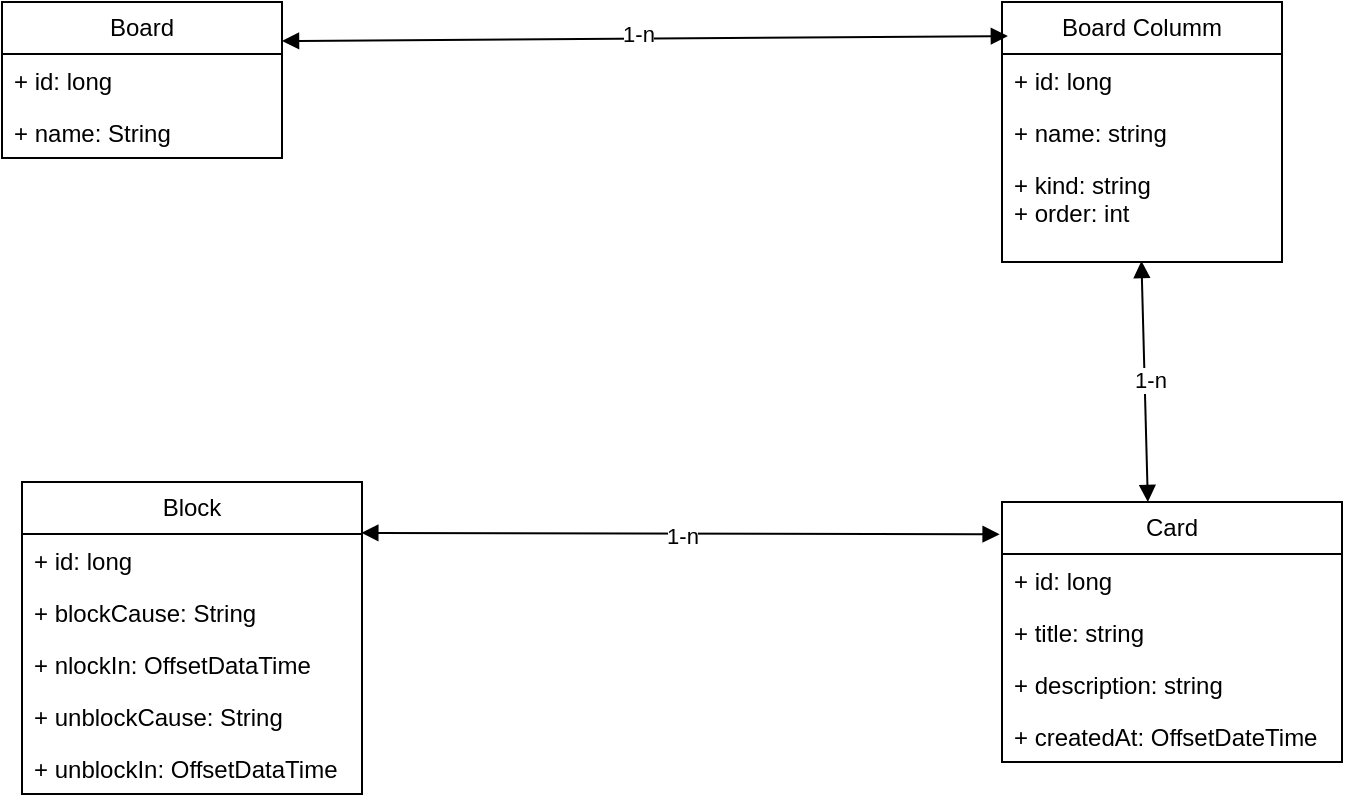<mxfile version="26.0.16">
  <diagram name="Página-1" id="s7rQl8oE9P6R1_BivPTQ">
    <mxGraphModel dx="727" dy="398" grid="1" gridSize="10" guides="1" tooltips="1" connect="1" arrows="1" fold="1" page="1" pageScale="1" pageWidth="827" pageHeight="1169" math="0" shadow="0">
      <root>
        <mxCell id="0" />
        <mxCell id="1" parent="0" />
        <mxCell id="qcRokwsfe5YQNDGd6Q0b-8" value="Board" style="swimlane;fontStyle=0;childLayout=stackLayout;horizontal=1;startSize=26;fillColor=none;horizontalStack=0;resizeParent=1;resizeParentMax=0;resizeLast=0;collapsible=1;marginBottom=0;whiteSpace=wrap;html=1;" vertex="1" parent="1">
          <mxGeometry x="20" y="70" width="140" height="78" as="geometry" />
        </mxCell>
        <mxCell id="qcRokwsfe5YQNDGd6Q0b-9" value="+ id: long" style="text;strokeColor=none;fillColor=none;align=left;verticalAlign=top;spacingLeft=4;spacingRight=4;overflow=hidden;rotatable=0;points=[[0,0.5],[1,0.5]];portConstraint=eastwest;whiteSpace=wrap;html=1;" vertex="1" parent="qcRokwsfe5YQNDGd6Q0b-8">
          <mxGeometry y="26" width="140" height="26" as="geometry" />
        </mxCell>
        <mxCell id="qcRokwsfe5YQNDGd6Q0b-10" value="+ name: String" style="text;strokeColor=none;fillColor=none;align=left;verticalAlign=top;spacingLeft=4;spacingRight=4;overflow=hidden;rotatable=0;points=[[0,0.5],[1,0.5]];portConstraint=eastwest;whiteSpace=wrap;html=1;" vertex="1" parent="qcRokwsfe5YQNDGd6Q0b-8">
          <mxGeometry y="52" width="140" height="26" as="geometry" />
        </mxCell>
        <mxCell id="qcRokwsfe5YQNDGd6Q0b-12" value="Board Columm" style="swimlane;fontStyle=0;childLayout=stackLayout;horizontal=1;startSize=26;fillColor=none;horizontalStack=0;resizeParent=1;resizeParentMax=0;resizeLast=0;collapsible=1;marginBottom=0;whiteSpace=wrap;html=1;" vertex="1" parent="1">
          <mxGeometry x="520" y="70" width="140" height="130" as="geometry" />
        </mxCell>
        <mxCell id="qcRokwsfe5YQNDGd6Q0b-13" value="+ id: long" style="text;strokeColor=none;fillColor=none;align=left;verticalAlign=top;spacingLeft=4;spacingRight=4;overflow=hidden;rotatable=0;points=[[0,0.5],[1,0.5]];portConstraint=eastwest;whiteSpace=wrap;html=1;" vertex="1" parent="qcRokwsfe5YQNDGd6Q0b-12">
          <mxGeometry y="26" width="140" height="26" as="geometry" />
        </mxCell>
        <mxCell id="qcRokwsfe5YQNDGd6Q0b-14" value="+ name: string" style="text;strokeColor=none;fillColor=none;align=left;verticalAlign=top;spacingLeft=4;spacingRight=4;overflow=hidden;rotatable=0;points=[[0,0.5],[1,0.5]];portConstraint=eastwest;whiteSpace=wrap;html=1;" vertex="1" parent="qcRokwsfe5YQNDGd6Q0b-12">
          <mxGeometry y="52" width="140" height="26" as="geometry" />
        </mxCell>
        <mxCell id="qcRokwsfe5YQNDGd6Q0b-15" value="+ kind: string&lt;div&gt;+ order: int&lt;/div&gt;" style="text;strokeColor=none;fillColor=none;align=left;verticalAlign=top;spacingLeft=4;spacingRight=4;overflow=hidden;rotatable=0;points=[[0,0.5],[1,0.5]];portConstraint=eastwest;whiteSpace=wrap;html=1;" vertex="1" parent="qcRokwsfe5YQNDGd6Q0b-12">
          <mxGeometry y="78" width="140" height="52" as="geometry" />
        </mxCell>
        <mxCell id="qcRokwsfe5YQNDGd6Q0b-17" value="" style="endArrow=block;startArrow=block;endFill=1;startFill=1;html=1;rounded=0;exitX=1;exitY=0.25;exitDx=0;exitDy=0;entryX=0.021;entryY=0.131;entryDx=0;entryDy=0;entryPerimeter=0;" edge="1" parent="1" source="qcRokwsfe5YQNDGd6Q0b-8" target="qcRokwsfe5YQNDGd6Q0b-12">
          <mxGeometry width="160" relative="1" as="geometry">
            <mxPoint x="260" y="190" as="sourcePoint" />
            <mxPoint x="420" y="190" as="targetPoint" />
          </mxGeometry>
        </mxCell>
        <mxCell id="qcRokwsfe5YQNDGd6Q0b-18" value="1-n" style="edgeLabel;html=1;align=center;verticalAlign=middle;resizable=0;points=[];" vertex="1" connectable="0" parent="qcRokwsfe5YQNDGd6Q0b-17">
          <mxGeometry x="-0.019" y="3" relative="1" as="geometry">
            <mxPoint as="offset" />
          </mxGeometry>
        </mxCell>
        <mxCell id="qcRokwsfe5YQNDGd6Q0b-19" value="Card" style="swimlane;fontStyle=0;childLayout=stackLayout;horizontal=1;startSize=26;fillColor=none;horizontalStack=0;resizeParent=1;resizeParentMax=0;resizeLast=0;collapsible=1;marginBottom=0;whiteSpace=wrap;html=1;" vertex="1" parent="1">
          <mxGeometry x="520" y="320" width="170" height="130" as="geometry" />
        </mxCell>
        <mxCell id="qcRokwsfe5YQNDGd6Q0b-20" value="+ id: long" style="text;strokeColor=none;fillColor=none;align=left;verticalAlign=top;spacingLeft=4;spacingRight=4;overflow=hidden;rotatable=0;points=[[0,0.5],[1,0.5]];portConstraint=eastwest;whiteSpace=wrap;html=1;" vertex="1" parent="qcRokwsfe5YQNDGd6Q0b-19">
          <mxGeometry y="26" width="170" height="26" as="geometry" />
        </mxCell>
        <mxCell id="qcRokwsfe5YQNDGd6Q0b-21" value="+ title: string" style="text;strokeColor=none;fillColor=none;align=left;verticalAlign=top;spacingLeft=4;spacingRight=4;overflow=hidden;rotatable=0;points=[[0,0.5],[1,0.5]];portConstraint=eastwest;whiteSpace=wrap;html=1;" vertex="1" parent="qcRokwsfe5YQNDGd6Q0b-19">
          <mxGeometry y="52" width="170" height="26" as="geometry" />
        </mxCell>
        <mxCell id="qcRokwsfe5YQNDGd6Q0b-22" value="+ description: string" style="text;strokeColor=none;fillColor=none;align=left;verticalAlign=top;spacingLeft=4;spacingRight=4;overflow=hidden;rotatable=0;points=[[0,0.5],[1,0.5]];portConstraint=eastwest;whiteSpace=wrap;html=1;" vertex="1" parent="qcRokwsfe5YQNDGd6Q0b-19">
          <mxGeometry y="78" width="170" height="26" as="geometry" />
        </mxCell>
        <mxCell id="qcRokwsfe5YQNDGd6Q0b-26" value="+ createdAt: OffsetDateTime" style="text;strokeColor=none;fillColor=none;align=left;verticalAlign=top;spacingLeft=4;spacingRight=4;overflow=hidden;rotatable=0;points=[[0,0.5],[1,0.5]];portConstraint=eastwest;whiteSpace=wrap;html=1;" vertex="1" parent="qcRokwsfe5YQNDGd6Q0b-19">
          <mxGeometry y="104" width="170" height="26" as="geometry" />
        </mxCell>
        <mxCell id="qcRokwsfe5YQNDGd6Q0b-24" value="" style="endArrow=block;startArrow=block;endFill=1;startFill=1;html=1;rounded=0;entryX=0.498;entryY=0.99;entryDx=0;entryDy=0;entryPerimeter=0;exitX=0.429;exitY=0;exitDx=0;exitDy=0;exitPerimeter=0;" edge="1" parent="1" source="qcRokwsfe5YQNDGd6Q0b-19" target="qcRokwsfe5YQNDGd6Q0b-15">
          <mxGeometry width="160" relative="1" as="geometry">
            <mxPoint x="260" y="190" as="sourcePoint" />
            <mxPoint x="420" y="190" as="targetPoint" />
          </mxGeometry>
        </mxCell>
        <mxCell id="qcRokwsfe5YQNDGd6Q0b-25" value="1-n" style="edgeLabel;html=1;align=center;verticalAlign=middle;resizable=0;points=[];" vertex="1" connectable="0" parent="qcRokwsfe5YQNDGd6Q0b-24">
          <mxGeometry x="0.018" y="-2" relative="1" as="geometry">
            <mxPoint as="offset" />
          </mxGeometry>
        </mxCell>
        <mxCell id="qcRokwsfe5YQNDGd6Q0b-28" value="Block" style="swimlane;fontStyle=0;childLayout=stackLayout;horizontal=1;startSize=26;fillColor=none;horizontalStack=0;resizeParent=1;resizeParentMax=0;resizeLast=0;collapsible=1;marginBottom=0;whiteSpace=wrap;html=1;" vertex="1" parent="1">
          <mxGeometry x="30" y="310" width="170" height="156" as="geometry" />
        </mxCell>
        <mxCell id="qcRokwsfe5YQNDGd6Q0b-29" value="+ id: long" style="text;strokeColor=none;fillColor=none;align=left;verticalAlign=top;spacingLeft=4;spacingRight=4;overflow=hidden;rotatable=0;points=[[0,0.5],[1,0.5]];portConstraint=eastwest;whiteSpace=wrap;html=1;" vertex="1" parent="qcRokwsfe5YQNDGd6Q0b-28">
          <mxGeometry y="26" width="170" height="26" as="geometry" />
        </mxCell>
        <mxCell id="qcRokwsfe5YQNDGd6Q0b-30" value="+ blockCause: String" style="text;strokeColor=none;fillColor=none;align=left;verticalAlign=top;spacingLeft=4;spacingRight=4;overflow=hidden;rotatable=0;points=[[0,0.5],[1,0.5]];portConstraint=eastwest;whiteSpace=wrap;html=1;" vertex="1" parent="qcRokwsfe5YQNDGd6Q0b-28">
          <mxGeometry y="52" width="170" height="26" as="geometry" />
        </mxCell>
        <mxCell id="qcRokwsfe5YQNDGd6Q0b-35" value="+ nlockIn: OffsetDataTime" style="text;strokeColor=none;fillColor=none;align=left;verticalAlign=top;spacingLeft=4;spacingRight=4;overflow=hidden;rotatable=0;points=[[0,0.5],[1,0.5]];portConstraint=eastwest;whiteSpace=wrap;html=1;" vertex="1" parent="qcRokwsfe5YQNDGd6Q0b-28">
          <mxGeometry y="78" width="170" height="26" as="geometry" />
        </mxCell>
        <mxCell id="qcRokwsfe5YQNDGd6Q0b-31" value="+ unblockCause: String" style="text;strokeColor=none;fillColor=none;align=left;verticalAlign=top;spacingLeft=4;spacingRight=4;overflow=hidden;rotatable=0;points=[[0,0.5],[1,0.5]];portConstraint=eastwest;whiteSpace=wrap;html=1;" vertex="1" parent="qcRokwsfe5YQNDGd6Q0b-28">
          <mxGeometry y="104" width="170" height="26" as="geometry" />
        </mxCell>
        <mxCell id="qcRokwsfe5YQNDGd6Q0b-36" value="+ unblockIn: OffsetDataTime" style="text;strokeColor=none;fillColor=none;align=left;verticalAlign=top;spacingLeft=4;spacingRight=4;overflow=hidden;rotatable=0;points=[[0,0.5],[1,0.5]];portConstraint=eastwest;whiteSpace=wrap;html=1;" vertex="1" parent="qcRokwsfe5YQNDGd6Q0b-28">
          <mxGeometry y="130" width="170" height="26" as="geometry" />
        </mxCell>
        <mxCell id="qcRokwsfe5YQNDGd6Q0b-33" value="" style="endArrow=block;startArrow=block;endFill=1;startFill=1;html=1;rounded=0;exitX=0.998;exitY=0.163;exitDx=0;exitDy=0;exitPerimeter=0;entryX=-0.007;entryY=0.124;entryDx=0;entryDy=0;entryPerimeter=0;" edge="1" parent="1" source="qcRokwsfe5YQNDGd6Q0b-28" target="qcRokwsfe5YQNDGd6Q0b-19">
          <mxGeometry width="160" relative="1" as="geometry">
            <mxPoint x="260" y="360" as="sourcePoint" />
            <mxPoint x="420" y="360" as="targetPoint" />
          </mxGeometry>
        </mxCell>
        <mxCell id="qcRokwsfe5YQNDGd6Q0b-34" value="1-n" style="edgeLabel;html=1;align=center;verticalAlign=middle;resizable=0;points=[];" vertex="1" connectable="0" parent="qcRokwsfe5YQNDGd6Q0b-33">
          <mxGeometry x="0.002" y="-1" relative="1" as="geometry">
            <mxPoint as="offset" />
          </mxGeometry>
        </mxCell>
      </root>
    </mxGraphModel>
  </diagram>
</mxfile>
